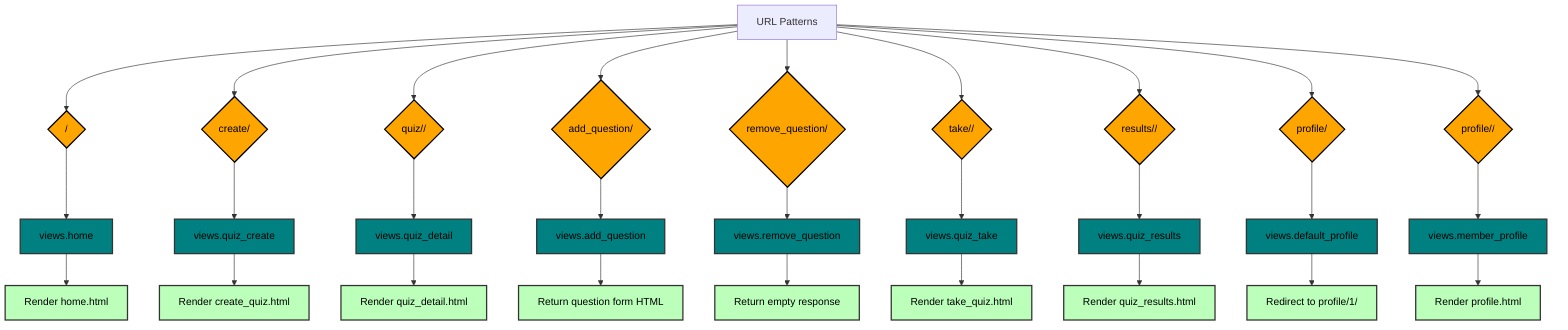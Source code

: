 flowchart TD
    A[URL Patterns] --> B{"/"}
    A --> C{"create/"}
    A --> D{"quiz/<int:quiz_id>/"}
    A --> E{"add_question/"}
    A --> F{"remove_question/"}
    A --> G{"take/<int:quiz_id>/"}
    A --> H{"results/<int:quiz_id>/"}
    A --> I{"profile/"}
    A --> J{"profile/<int:member_id>/"}

    B --> K[views.home]
    C --> L[views.quiz_create]
    D --> M[views.quiz_detail]
    E --> N[views.add_question]
    F --> O[views.remove_question]
    G --> P[views.quiz_take]
    H --> Q[views.quiz_results]
    I --> R[views.default_profile]
    J --> S[views.member_profile]

    K --> T[Render home.html]
    L --> U[Render create_quiz.html]
    M --> V[Render quiz_detail.html]
    N --> W[Return question form HTML]
    O --> X[Return empty response]
    P --> Y[Render take_quiz.html]
    Q --> Z[Render quiz_results.html]
    R --> AA[Redirect to profile/1/]
    S --> AB[Render profile.html]

    classDef url fill:orange,stroke:black,stroke-width:2px,color:black;
    classDef view fill:teal,stroke:#333,stroke-width:2px,color:black;
    classDef template fill:#bfb,stroke:#333,stroke-width:2px,color:black;
    class B,C,D,E,F,G,H,I,J url;
    class K,L,M,N,O,P,Q,R,S view;
    class T,U,V,W,X,Y,Z,AB,AA template;
